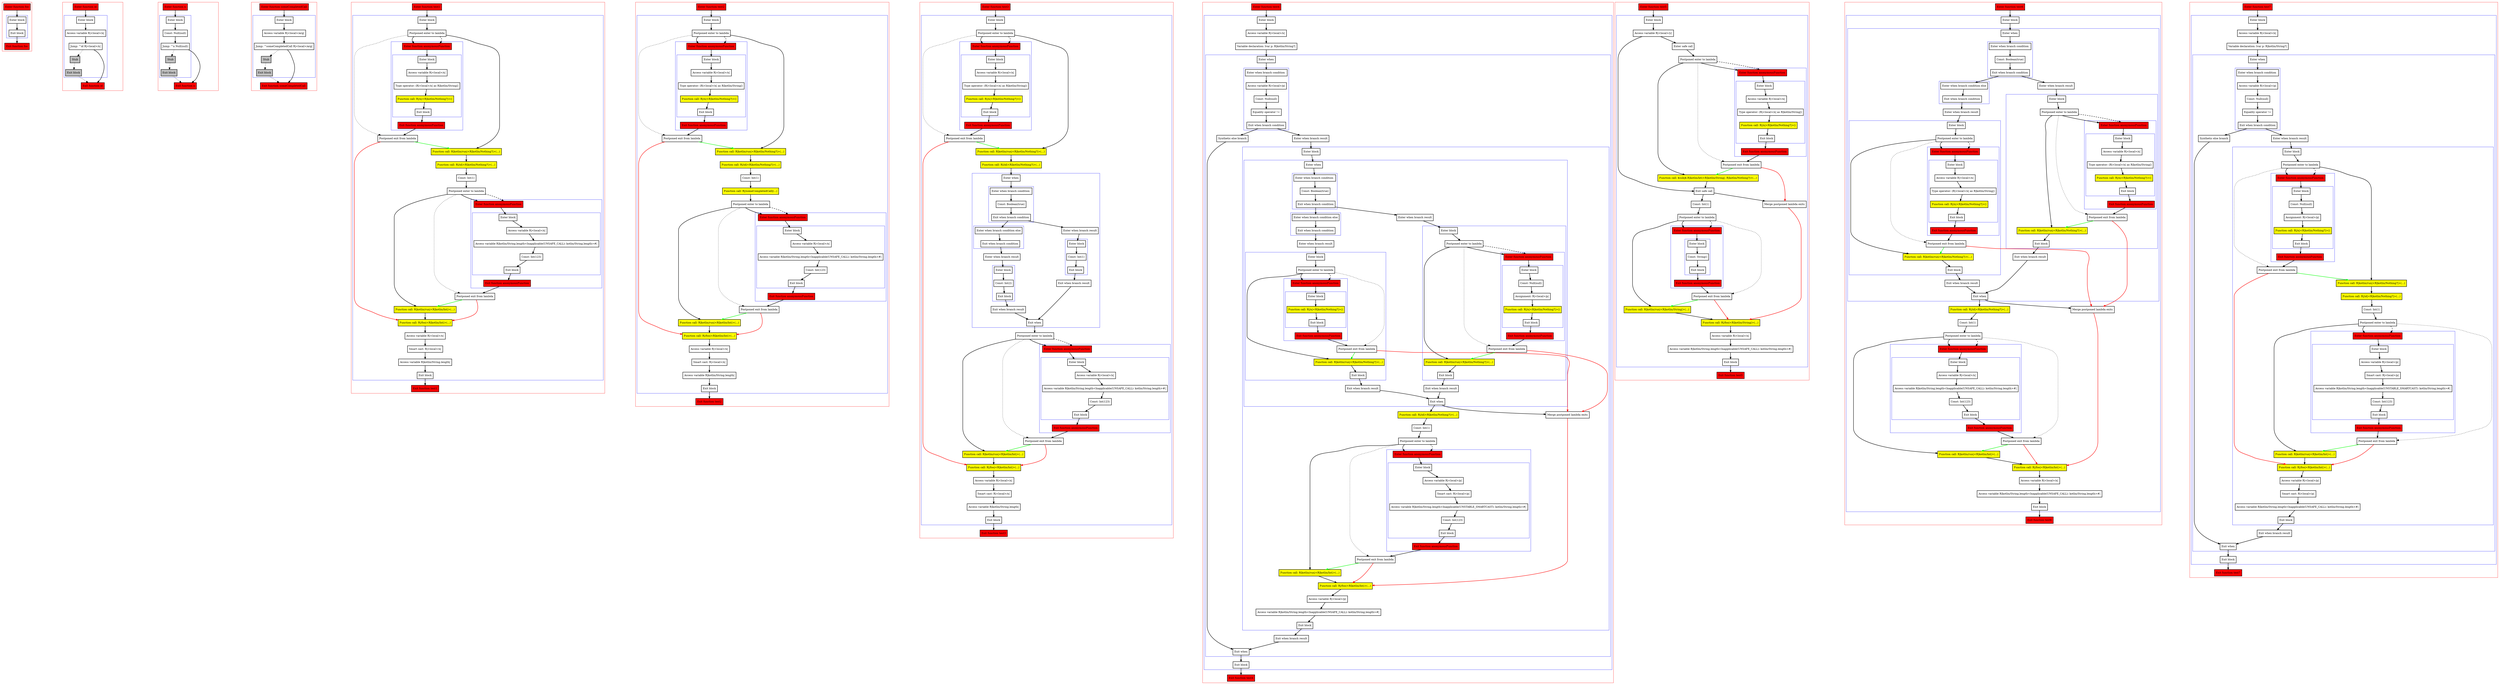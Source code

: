digraph flowFromInplaceLambda2_kt {
    graph [nodesep=3]
    node [shape=box penwidth=2]
    edge [penwidth=2]

    subgraph cluster_0 {
        color=red
        0 [label="Enter function foo" style="filled" fillcolor=red];
        subgraph cluster_1 {
            color=blue
            1 [label="Enter block"];
            2 [label="Exit block"];
        }
        3 [label="Exit function foo" style="filled" fillcolor=red];
    }
    0 -> {1};
    1 -> {2};
    2 -> {3};

    subgraph cluster_2 {
        color=red
        4 [label="Enter function id" style="filled" fillcolor=red];
        subgraph cluster_3 {
            color=blue
            5 [label="Enter block"];
            6 [label="Access variable R|<local>/x|"];
            7 [label="Jump: ^id R|<local>/x|"];
            8 [label="Stub" style="filled" fillcolor=gray];
            9 [label="Exit block" style="filled" fillcolor=gray];
        }
        10 [label="Exit function id" style="filled" fillcolor=red];
    }
    4 -> {5};
    5 -> {6};
    6 -> {7};
    7 -> {10};
    7 -> {8} [style=dotted];
    8 -> {9} [style=dotted];
    9 -> {10} [style=dotted];

    subgraph cluster_4 {
        color=red
        11 [label="Enter function n" style="filled" fillcolor=red];
        subgraph cluster_5 {
            color=blue
            12 [label="Enter block"];
            13 [label="Const: Null(null)"];
            14 [label="Jump: ^n Null(null)"];
            15 [label="Stub" style="filled" fillcolor=gray];
            16 [label="Exit block" style="filled" fillcolor=gray];
        }
        17 [label="Exit function n" style="filled" fillcolor=red];
    }
    11 -> {12};
    12 -> {13};
    13 -> {14};
    14 -> {17};
    14 -> {15} [style=dotted];
    15 -> {16} [style=dotted];
    16 -> {17} [style=dotted];

    subgraph cluster_6 {
        color=red
        18 [label="Enter function someCompletedCall" style="filled" fillcolor=red];
        subgraph cluster_7 {
            color=blue
            19 [label="Enter block"];
            20 [label="Access variable R|<local>/arg|"];
            21 [label="Jump: ^someCompletedCall R|<local>/arg|"];
            22 [label="Stub" style="filled" fillcolor=gray];
            23 [label="Exit block" style="filled" fillcolor=gray];
        }
        24 [label="Exit function someCompletedCall" style="filled" fillcolor=red];
    }
    18 -> {19};
    19 -> {20};
    20 -> {21};
    21 -> {24};
    21 -> {22} [style=dotted];
    22 -> {23} [style=dotted];
    23 -> {24} [style=dotted];

    subgraph cluster_8 {
        color=red
        25 [label="Enter function test1" style="filled" fillcolor=red];
        subgraph cluster_9 {
            color=blue
            26 [label="Enter block"];
            27 [label="Postponed enter to lambda"];
            subgraph cluster_10 {
                color=blue
                28 [label="Enter function anonymousFunction" style="filled" fillcolor=red];
                subgraph cluster_11 {
                    color=blue
                    29 [label="Enter block"];
                    30 [label="Access variable R|<local>/x|"];
                    31 [label="Type operator: (R|<local>/x| as R|kotlin/String|)"];
                    32 [label="Function call: R|/n|<R|kotlin/Nothing?|>()" style="filled" fillcolor=yellow];
                    33 [label="Exit block"];
                }
                34 [label="Exit function anonymousFunction" style="filled" fillcolor=red];
            }
            35 [label="Postponed exit from lambda"];
            36 [label="Function call: R|kotlin/run|<R|kotlin/Nothing?|>(...)" style="filled" fillcolor=yellow];
            37 [label="Function call: R|/id|<R|kotlin/Nothing?|>(...)" style="filled" fillcolor=yellow];
            38 [label="Const: Int(1)"];
            39 [label="Postponed enter to lambda"];
            subgraph cluster_12 {
                color=blue
                40 [label="Enter function anonymousFunction" style="filled" fillcolor=red];
                subgraph cluster_13 {
                    color=blue
                    41 [label="Enter block"];
                    42 [label="Access variable R|<local>/x|"];
                    43 [label="Access variable R|kotlin/String.length<Inapplicable(UNSAFE_CALL): kotlin/String.length>#|"];
                    44 [label="Const: Int(123)"];
                    45 [label="Exit block"];
                }
                46 [label="Exit function anonymousFunction" style="filled" fillcolor=red];
            }
            47 [label="Postponed exit from lambda"];
            48 [label="Function call: R|kotlin/run|<R|kotlin/Int|>(...)" style="filled" fillcolor=yellow];
            49 [label="Function call: R|/foo|<R|kotlin/Int|>(...)" style="filled" fillcolor=yellow];
            50 [label="Access variable R|<local>/x|"];
            51 [label="Smart cast: R|<local>/x|"];
            52 [label="Access variable R|kotlin/String.length|"];
            53 [label="Exit block"];
        }
        54 [label="Exit function test1" style="filled" fillcolor=red];
    }
    25 -> {26};
    26 -> {27};
    27 -> {28 36};
    27 -> {35} [style=dotted];
    27 -> {28} [style=dashed];
    28 -> {29};
    29 -> {30};
    30 -> {31};
    31 -> {32};
    32 -> {33};
    33 -> {34};
    34 -> {35};
    35 -> {36} [color=green];
    35 -> {49} [color=red];
    36 -> {37};
    37 -> {38};
    38 -> {39};
    39 -> {40 48};
    39 -> {47} [style=dotted];
    39 -> {40} [style=dashed];
    40 -> {41};
    41 -> {42};
    42 -> {43};
    43 -> {44};
    44 -> {45};
    45 -> {46};
    46 -> {47};
    47 -> {48} [color=green];
    47 -> {49} [color=red];
    48 -> {49};
    49 -> {50};
    50 -> {51};
    51 -> {52};
    52 -> {53};
    53 -> {54};

    subgraph cluster_14 {
        color=red
        55 [label="Enter function test2" style="filled" fillcolor=red];
        subgraph cluster_15 {
            color=blue
            56 [label="Enter block"];
            57 [label="Postponed enter to lambda"];
            subgraph cluster_16 {
                color=blue
                58 [label="Enter function anonymousFunction" style="filled" fillcolor=red];
                subgraph cluster_17 {
                    color=blue
                    59 [label="Enter block"];
                    60 [label="Access variable R|<local>/x|"];
                    61 [label="Type operator: (R|<local>/x| as R|kotlin/String|)"];
                    62 [label="Function call: R|/n|<R|kotlin/Nothing?|>()" style="filled" fillcolor=yellow];
                    63 [label="Exit block"];
                }
                64 [label="Exit function anonymousFunction" style="filled" fillcolor=red];
            }
            65 [label="Postponed exit from lambda"];
            66 [label="Function call: R|kotlin/run|<R|kotlin/Nothing?|>(...)" style="filled" fillcolor=yellow];
            67 [label="Function call: R|/id|<R|kotlin/Nothing?|>(...)" style="filled" fillcolor=yellow];
            68 [label="Const: Int(1)"];
            69 [label="Function call: R|/someCompletedCall|(...)" style="filled" fillcolor=yellow];
            70 [label="Postponed enter to lambda"];
            subgraph cluster_18 {
                color=blue
                71 [label="Enter function anonymousFunction" style="filled" fillcolor=red];
                subgraph cluster_19 {
                    color=blue
                    72 [label="Enter block"];
                    73 [label="Access variable R|<local>/x|"];
                    74 [label="Access variable R|kotlin/String.length<Inapplicable(UNSAFE_CALL): kotlin/String.length>#|"];
                    75 [label="Const: Int(123)"];
                    76 [label="Exit block"];
                }
                77 [label="Exit function anonymousFunction" style="filled" fillcolor=red];
            }
            78 [label="Postponed exit from lambda"];
            79 [label="Function call: R|kotlin/run|<R|kotlin/Int|>(...)" style="filled" fillcolor=yellow];
            80 [label="Function call: R|/foo|<R|kotlin/Int|>(...)" style="filled" fillcolor=yellow];
            81 [label="Access variable R|<local>/x|"];
            82 [label="Smart cast: R|<local>/x|"];
            83 [label="Access variable R|kotlin/String.length|"];
            84 [label="Exit block"];
        }
        85 [label="Exit function test2" style="filled" fillcolor=red];
    }
    55 -> {56};
    56 -> {57};
    57 -> {58 66};
    57 -> {65} [style=dotted];
    57 -> {58} [style=dashed];
    58 -> {59};
    59 -> {60};
    60 -> {61};
    61 -> {62};
    62 -> {63};
    63 -> {64};
    64 -> {65};
    65 -> {66} [color=green];
    65 -> {80} [color=red];
    66 -> {67};
    67 -> {68};
    68 -> {69};
    69 -> {70};
    70 -> {71 79};
    70 -> {78} [style=dotted];
    70 -> {71} [style=dashed];
    71 -> {72};
    72 -> {73};
    73 -> {74};
    74 -> {75};
    75 -> {76};
    76 -> {77};
    77 -> {78};
    78 -> {79} [color=green];
    78 -> {80} [color=red];
    79 -> {80};
    80 -> {81};
    81 -> {82};
    82 -> {83};
    83 -> {84};
    84 -> {85};

    subgraph cluster_20 {
        color=red
        86 [label="Enter function test3" style="filled" fillcolor=red];
        subgraph cluster_21 {
            color=blue
            87 [label="Enter block"];
            88 [label="Postponed enter to lambda"];
            subgraph cluster_22 {
                color=blue
                89 [label="Enter function anonymousFunction" style="filled" fillcolor=red];
                subgraph cluster_23 {
                    color=blue
                    90 [label="Enter block"];
                    91 [label="Access variable R|<local>/x|"];
                    92 [label="Type operator: (R|<local>/x| as R|kotlin/String|)"];
                    93 [label="Function call: R|/n|<R|kotlin/Nothing?|>()" style="filled" fillcolor=yellow];
                    94 [label="Exit block"];
                }
                95 [label="Exit function anonymousFunction" style="filled" fillcolor=red];
            }
            96 [label="Postponed exit from lambda"];
            97 [label="Function call: R|kotlin/run|<R|kotlin/Nothing?|>(...)" style="filled" fillcolor=yellow];
            98 [label="Function call: R|/id|<R|kotlin/Nothing?|>(...)" style="filled" fillcolor=yellow];
            subgraph cluster_24 {
                color=blue
                99 [label="Enter when"];
                subgraph cluster_25 {
                    color=blue
                    100 [label="Enter when branch condition "];
                    101 [label="Const: Boolean(true)"];
                    102 [label="Exit when branch condition"];
                }
                subgraph cluster_26 {
                    color=blue
                    103 [label="Enter when branch condition else"];
                    104 [label="Exit when branch condition"];
                }
                105 [label="Enter when branch result"];
                subgraph cluster_27 {
                    color=blue
                    106 [label="Enter block"];
                    107 [label="Const: Int(2)"];
                    108 [label="Exit block"];
                }
                109 [label="Exit when branch result"];
                110 [label="Enter when branch result"];
                subgraph cluster_28 {
                    color=blue
                    111 [label="Enter block"];
                    112 [label="Const: Int(1)"];
                    113 [label="Exit block"];
                }
                114 [label="Exit when branch result"];
                115 [label="Exit when"];
            }
            116 [label="Postponed enter to lambda"];
            subgraph cluster_29 {
                color=blue
                117 [label="Enter function anonymousFunction" style="filled" fillcolor=red];
                subgraph cluster_30 {
                    color=blue
                    118 [label="Enter block"];
                    119 [label="Access variable R|<local>/x|"];
                    120 [label="Access variable R|kotlin/String.length<Inapplicable(UNSAFE_CALL): kotlin/String.length>#|"];
                    121 [label="Const: Int(123)"];
                    122 [label="Exit block"];
                }
                123 [label="Exit function anonymousFunction" style="filled" fillcolor=red];
            }
            124 [label="Postponed exit from lambda"];
            125 [label="Function call: R|kotlin/run|<R|kotlin/Int|>(...)" style="filled" fillcolor=yellow];
            126 [label="Function call: R|/foo|<R|kotlin/Int|>(...)" style="filled" fillcolor=yellow];
            127 [label="Access variable R|<local>/x|"];
            128 [label="Smart cast: R|<local>/x|"];
            129 [label="Access variable R|kotlin/String.length|"];
            130 [label="Exit block"];
        }
        131 [label="Exit function test3" style="filled" fillcolor=red];
    }
    86 -> {87};
    87 -> {88};
    88 -> {89 97};
    88 -> {96} [style=dotted];
    88 -> {89} [style=dashed];
    89 -> {90};
    90 -> {91};
    91 -> {92};
    92 -> {93};
    93 -> {94};
    94 -> {95};
    95 -> {96};
    96 -> {97} [color=green];
    96 -> {126} [color=red];
    97 -> {98};
    98 -> {99};
    99 -> {100};
    100 -> {101};
    101 -> {102};
    102 -> {103 110};
    103 -> {104};
    104 -> {105};
    105 -> {106};
    106 -> {107};
    107 -> {108};
    108 -> {109};
    109 -> {115};
    110 -> {111};
    111 -> {112};
    112 -> {113};
    113 -> {114};
    114 -> {115};
    115 -> {116};
    116 -> {117 125};
    116 -> {124} [style=dotted];
    116 -> {117} [style=dashed];
    117 -> {118};
    118 -> {119};
    119 -> {120};
    120 -> {121};
    121 -> {122};
    122 -> {123};
    123 -> {124};
    124 -> {125} [color=green];
    124 -> {126} [color=red];
    125 -> {126};
    126 -> {127};
    127 -> {128};
    128 -> {129};
    129 -> {130};
    130 -> {131};

    subgraph cluster_31 {
        color=red
        132 [label="Enter function test4" style="filled" fillcolor=red];
        subgraph cluster_32 {
            color=blue
            133 [label="Enter block"];
            134 [label="Access variable R|<local>/x|"];
            135 [label="Variable declaration: lvar p: R|kotlin/String?|"];
            subgraph cluster_33 {
                color=blue
                136 [label="Enter when"];
                subgraph cluster_34 {
                    color=blue
                    137 [label="Enter when branch condition "];
                    138 [label="Access variable R|<local>/p|"];
                    139 [label="Const: Null(null)"];
                    140 [label="Equality operator !="];
                    141 [label="Exit when branch condition"];
                }
                142 [label="Synthetic else branch"];
                143 [label="Enter when branch result"];
                subgraph cluster_35 {
                    color=blue
                    144 [label="Enter block"];
                    subgraph cluster_36 {
                        color=blue
                        145 [label="Enter when"];
                        subgraph cluster_37 {
                            color=blue
                            146 [label="Enter when branch condition "];
                            147 [label="Const: Boolean(true)"];
                            148 [label="Exit when branch condition"];
                        }
                        subgraph cluster_38 {
                            color=blue
                            149 [label="Enter when branch condition else"];
                            150 [label="Exit when branch condition"];
                        }
                        151 [label="Enter when branch result"];
                        subgraph cluster_39 {
                            color=blue
                            152 [label="Enter block"];
                            153 [label="Postponed enter to lambda"];
                            subgraph cluster_40 {
                                color=blue
                                154 [label="Enter function anonymousFunction" style="filled" fillcolor=red];
                                subgraph cluster_41 {
                                    color=blue
                                    155 [label="Enter block"];
                                    156 [label="Function call: R|/n|<R|kotlin/Nothing?|>()" style="filled" fillcolor=yellow];
                                    157 [label="Exit block"];
                                }
                                158 [label="Exit function anonymousFunction" style="filled" fillcolor=red];
                            }
                            159 [label="Postponed exit from lambda"];
                            160 [label="Function call: R|kotlin/run|<R|kotlin/Nothing?|>(...)" style="filled" fillcolor=yellow];
                            161 [label="Exit block"];
                        }
                        162 [label="Exit when branch result"];
                        163 [label="Enter when branch result"];
                        subgraph cluster_42 {
                            color=blue
                            164 [label="Enter block"];
                            165 [label="Postponed enter to lambda"];
                            subgraph cluster_43 {
                                color=blue
                                166 [label="Enter function anonymousFunction" style="filled" fillcolor=red];
                                subgraph cluster_44 {
                                    color=blue
                                    167 [label="Enter block"];
                                    168 [label="Const: Null(null)"];
                                    169 [label="Assignment: R|<local>/p|"];
                                    170 [label="Function call: R|/n|<R|kotlin/Nothing?|>()" style="filled" fillcolor=yellow];
                                    171 [label="Exit block"];
                                }
                                172 [label="Exit function anonymousFunction" style="filled" fillcolor=red];
                            }
                            173 [label="Postponed exit from lambda"];
                            174 [label="Function call: R|kotlin/run|<R|kotlin/Nothing?|>(...)" style="filled" fillcolor=yellow];
                            175 [label="Exit block"];
                        }
                        176 [label="Exit when branch result"];
                        177 [label="Exit when"];
                    }
                    178 [label="Function call: R|/id|<R|kotlin/Nothing?|>(...)" style="filled" fillcolor=yellow];
                    179 [label="Const: Int(1)"];
                    180 [label="Postponed enter to lambda"];
                    subgraph cluster_45 {
                        color=blue
                        181 [label="Enter function anonymousFunction" style="filled" fillcolor=red];
                        subgraph cluster_46 {
                            color=blue
                            182 [label="Enter block"];
                            183 [label="Access variable R|<local>/p|"];
                            184 [label="Smart cast: R|<local>/p|"];
                            185 [label="Access variable R|kotlin/String.length<Inapplicable(UNSTABLE_SMARTCAST): kotlin/String.length>#|"];
                            186 [label="Const: Int(123)"];
                            187 [label="Exit block"];
                        }
                        188 [label="Exit function anonymousFunction" style="filled" fillcolor=red];
                    }
                    189 [label="Postponed exit from lambda"];
                    190 [label="Function call: R|kotlin/run|<R|kotlin/Int|>(...)" style="filled" fillcolor=yellow];
                    191 [label="Merge postponed lambda exits"];
                    192 [label="Function call: R|/foo|<R|kotlin/Int|>(...)" style="filled" fillcolor=yellow];
                    193 [label="Access variable R|<local>/p|"];
                    194 [label="Access variable R|kotlin/String.length<Inapplicable(UNSAFE_CALL): kotlin/String.length>#|"];
                    195 [label="Exit block"];
                }
                196 [label="Exit when branch result"];
                197 [label="Exit when"];
            }
            198 [label="Exit block"];
        }
        199 [label="Exit function test4" style="filled" fillcolor=red];
    }
    132 -> {133};
    133 -> {134};
    134 -> {135};
    135 -> {136};
    136 -> {137};
    137 -> {138};
    138 -> {139};
    139 -> {140};
    140 -> {141};
    141 -> {142 143};
    142 -> {197};
    143 -> {144};
    144 -> {145};
    145 -> {146};
    146 -> {147};
    147 -> {148};
    148 -> {149 163};
    149 -> {150};
    150 -> {151};
    151 -> {152};
    152 -> {153};
    153 -> {154 160};
    153 -> {159} [style=dotted];
    153 -> {154} [style=dashed];
    154 -> {155};
    155 -> {156};
    156 -> {157};
    157 -> {158};
    158 -> {159};
    159 -> {160} [color=green];
    159 -> {191} [color=red];
    160 -> {161};
    161 -> {162};
    162 -> {177};
    163 -> {164};
    164 -> {165};
    165 -> {166 174};
    165 -> {173} [style=dotted];
    165 -> {166} [style=dashed];
    166 -> {167};
    167 -> {168};
    168 -> {169};
    169 -> {170};
    170 -> {171};
    171 -> {172};
    172 -> {173};
    173 -> {174} [color=green];
    173 -> {191} [color=red];
    174 -> {175};
    175 -> {176};
    176 -> {177};
    177 -> {178 191};
    178 -> {179};
    179 -> {180};
    180 -> {181 190};
    180 -> {189} [style=dotted];
    180 -> {181} [style=dashed];
    181 -> {182};
    182 -> {183};
    183 -> {184};
    184 -> {185};
    185 -> {186};
    186 -> {187};
    187 -> {188};
    188 -> {189};
    189 -> {190} [color=green];
    189 -> {192} [color=red];
    190 -> {192};
    191 -> {192} [color=red];
    192 -> {193};
    193 -> {194};
    194 -> {195};
    195 -> {196};
    196 -> {197};
    197 -> {198};
    198 -> {199};

    subgraph cluster_47 {
        color=red
        200 [label="Enter function test5" style="filled" fillcolor=red];
        subgraph cluster_48 {
            color=blue
            201 [label="Enter block"];
            202 [label="Access variable R|<local>/y|"];
            203 [label="Enter safe call"];
            204 [label="Postponed enter to lambda"];
            subgraph cluster_49 {
                color=blue
                205 [label="Enter function anonymousFunction" style="filled" fillcolor=red];
                subgraph cluster_50 {
                    color=blue
                    206 [label="Enter block"];
                    207 [label="Access variable R|<local>/x|"];
                    208 [label="Type operator: (R|<local>/x| as R|kotlin/String|)"];
                    209 [label="Function call: R|/n|<R|kotlin/Nothing?|>()" style="filled" fillcolor=yellow];
                    210 [label="Exit block"];
                }
                211 [label="Exit function anonymousFunction" style="filled" fillcolor=red];
            }
            212 [label="Postponed exit from lambda"];
            213 [label="Function call: $subj$.R|kotlin/let|<R|kotlin/String|, R|kotlin/Nothing?|>(...)" style="filled" fillcolor=yellow];
            214 [label="Exit safe call"];
            215 [label="Const: Int(1)"];
            216 [label="Postponed enter to lambda"];
            subgraph cluster_51 {
                color=blue
                217 [label="Enter function anonymousFunction" style="filled" fillcolor=red];
                subgraph cluster_52 {
                    color=blue
                    218 [label="Enter block"];
                    219 [label="Const: String()"];
                    220 [label="Exit block"];
                }
                221 [label="Exit function anonymousFunction" style="filled" fillcolor=red];
            }
            222 [label="Postponed exit from lambda"];
            223 [label="Function call: R|kotlin/run|<R|kotlin/String|>(...)" style="filled" fillcolor=yellow];
            224 [label="Merge postponed lambda exits"];
            225 [label="Function call: R|/foo|<R|kotlin/String|>(...)" style="filled" fillcolor=yellow];
            226 [label="Access variable R|<local>/x|"];
            227 [label="Access variable R|kotlin/String.length<Inapplicable(UNSAFE_CALL): kotlin/String.length>#|"];
            228 [label="Exit block"];
        }
        229 [label="Exit function test5" style="filled" fillcolor=red];
    }
    200 -> {201};
    201 -> {202};
    202 -> {203 214};
    203 -> {204};
    204 -> {205 213};
    204 -> {212} [style=dotted];
    204 -> {205} [style=dashed];
    205 -> {206};
    206 -> {207};
    207 -> {208};
    208 -> {209};
    209 -> {210};
    210 -> {211};
    211 -> {212};
    212 -> {213} [color=green];
    212 -> {224} [color=red];
    213 -> {214};
    214 -> {215 224};
    215 -> {216};
    216 -> {217 223};
    216 -> {222} [style=dotted];
    216 -> {217} [style=dashed];
    217 -> {218};
    218 -> {219};
    219 -> {220};
    220 -> {221};
    221 -> {222};
    222 -> {223} [color=green];
    222 -> {225} [color=red];
    223 -> {225};
    224 -> {225} [color=red];
    225 -> {226};
    226 -> {227};
    227 -> {228};
    228 -> {229};

    subgraph cluster_53 {
        color=red
        230 [label="Enter function test6" style="filled" fillcolor=red];
        subgraph cluster_54 {
            color=blue
            231 [label="Enter block"];
            subgraph cluster_55 {
                color=blue
                232 [label="Enter when"];
                subgraph cluster_56 {
                    color=blue
                    233 [label="Enter when branch condition "];
                    234 [label="Const: Boolean(true)"];
                    235 [label="Exit when branch condition"];
                }
                subgraph cluster_57 {
                    color=blue
                    236 [label="Enter when branch condition else"];
                    237 [label="Exit when branch condition"];
                }
                238 [label="Enter when branch result"];
                subgraph cluster_58 {
                    color=blue
                    239 [label="Enter block"];
                    240 [label="Postponed enter to lambda"];
                    subgraph cluster_59 {
                        color=blue
                        241 [label="Enter function anonymousFunction" style="filled" fillcolor=red];
                        subgraph cluster_60 {
                            color=blue
                            242 [label="Enter block"];
                            243 [label="Access variable R|<local>/x|"];
                            244 [label="Type operator: (R|<local>/x| as R|kotlin/String|)"];
                            245 [label="Function call: R|/n|<R|kotlin/Nothing?|>()" style="filled" fillcolor=yellow];
                            246 [label="Exit block"];
                        }
                        247 [label="Exit function anonymousFunction" style="filled" fillcolor=red];
                    }
                    248 [label="Postponed exit from lambda"];
                    249 [label="Function call: R|kotlin/run|<R|kotlin/Nothing?|>(...)" style="filled" fillcolor=yellow];
                    250 [label="Exit block"];
                }
                251 [label="Exit when branch result"];
                252 [label="Enter when branch result"];
                subgraph cluster_61 {
                    color=blue
                    253 [label="Enter block"];
                    254 [label="Postponed enter to lambda"];
                    subgraph cluster_62 {
                        color=blue
                        255 [label="Enter function anonymousFunction" style="filled" fillcolor=red];
                        subgraph cluster_63 {
                            color=blue
                            256 [label="Enter block"];
                            257 [label="Access variable R|<local>/x|"];
                            258 [label="Type operator: (R|<local>/x| as R|kotlin/String|)"];
                            259 [label="Function call: R|/n|<R|kotlin/Nothing?|>()" style="filled" fillcolor=yellow];
                            260 [label="Exit block"];
                        }
                        261 [label="Exit function anonymousFunction" style="filled" fillcolor=red];
                    }
                    262 [label="Postponed exit from lambda"];
                    263 [label="Function call: R|kotlin/run|<R|kotlin/Nothing?|>(...)" style="filled" fillcolor=yellow];
                    264 [label="Exit block"];
                }
                265 [label="Exit when branch result"];
                266 [label="Exit when"];
            }
            267 [label="Function call: R|/id|<R|kotlin/Nothing?|>(...)" style="filled" fillcolor=yellow];
            268 [label="Const: Int(1)"];
            269 [label="Postponed enter to lambda"];
            subgraph cluster_64 {
                color=blue
                270 [label="Enter function anonymousFunction" style="filled" fillcolor=red];
                subgraph cluster_65 {
                    color=blue
                    271 [label="Enter block"];
                    272 [label="Access variable R|<local>/x|"];
                    273 [label="Access variable R|kotlin/String.length<Inapplicable(UNSAFE_CALL): kotlin/String.length>#|"];
                    274 [label="Const: Int(123)"];
                    275 [label="Exit block"];
                }
                276 [label="Exit function anonymousFunction" style="filled" fillcolor=red];
            }
            277 [label="Postponed exit from lambda"];
            278 [label="Function call: R|kotlin/run|<R|kotlin/Int|>(...)" style="filled" fillcolor=yellow];
            279 [label="Merge postponed lambda exits"];
            280 [label="Function call: R|/foo|<R|kotlin/Int|>(...)" style="filled" fillcolor=yellow];
            281 [label="Access variable R|<local>/x|"];
            282 [label="Access variable R|kotlin/String.length<Inapplicable(UNSAFE_CALL): kotlin/String.length>#|"];
            283 [label="Exit block"];
        }
        284 [label="Exit function test6" style="filled" fillcolor=red];
    }
    230 -> {231};
    231 -> {232};
    232 -> {233};
    233 -> {234};
    234 -> {235};
    235 -> {236 252};
    236 -> {237};
    237 -> {238};
    238 -> {239};
    239 -> {240};
    240 -> {241 249};
    240 -> {248} [style=dotted];
    240 -> {241} [style=dashed];
    241 -> {242};
    242 -> {243};
    243 -> {244};
    244 -> {245};
    245 -> {246};
    246 -> {247};
    247 -> {248};
    248 -> {249} [color=green];
    248 -> {279} [color=red];
    249 -> {250};
    250 -> {251};
    251 -> {266};
    252 -> {253};
    253 -> {254};
    254 -> {255 263};
    254 -> {262} [style=dotted];
    254 -> {255} [style=dashed];
    255 -> {256};
    256 -> {257};
    257 -> {258};
    258 -> {259};
    259 -> {260};
    260 -> {261};
    261 -> {262};
    262 -> {263} [color=green];
    262 -> {279} [color=red];
    263 -> {264};
    264 -> {265};
    265 -> {266};
    266 -> {267 279};
    267 -> {268};
    268 -> {269};
    269 -> {270 278};
    269 -> {277} [style=dotted];
    269 -> {270} [style=dashed];
    270 -> {271};
    271 -> {272};
    272 -> {273};
    273 -> {274};
    274 -> {275};
    275 -> {276};
    276 -> {277};
    277 -> {278} [color=green];
    277 -> {280} [color=red];
    278 -> {280};
    279 -> {280} [color=red];
    280 -> {281};
    281 -> {282};
    282 -> {283};
    283 -> {284};

    subgraph cluster_66 {
        color=red
        285 [label="Enter function test7" style="filled" fillcolor=red];
        subgraph cluster_67 {
            color=blue
            286 [label="Enter block"];
            287 [label="Access variable R|<local>/x|"];
            288 [label="Variable declaration: lvar p: R|kotlin/String?|"];
            subgraph cluster_68 {
                color=blue
                289 [label="Enter when"];
                subgraph cluster_69 {
                    color=blue
                    290 [label="Enter when branch condition "];
                    291 [label="Access variable R|<local>/p|"];
                    292 [label="Const: Null(null)"];
                    293 [label="Equality operator !="];
                    294 [label="Exit when branch condition"];
                }
                295 [label="Synthetic else branch"];
                296 [label="Enter when branch result"];
                subgraph cluster_70 {
                    color=blue
                    297 [label="Enter block"];
                    298 [label="Postponed enter to lambda"];
                    subgraph cluster_71 {
                        color=blue
                        299 [label="Enter function anonymousFunction" style="filled" fillcolor=red];
                        subgraph cluster_72 {
                            color=blue
                            300 [label="Enter block"];
                            301 [label="Const: Null(null)"];
                            302 [label="Assignment: R|<local>/p|"];
                            303 [label="Function call: R|/n|<R|kotlin/Nothing?|>()" style="filled" fillcolor=yellow];
                            304 [label="Exit block"];
                        }
                        305 [label="Exit function anonymousFunction" style="filled" fillcolor=red];
                    }
                    306 [label="Postponed exit from lambda"];
                    307 [label="Function call: R|kotlin/run|<R|kotlin/Nothing?|>(...)" style="filled" fillcolor=yellow];
                    308 [label="Function call: R|/id|<R|kotlin/Nothing?|>(...)" style="filled" fillcolor=yellow];
                    309 [label="Const: Int(1)"];
                    310 [label="Postponed enter to lambda"];
                    subgraph cluster_73 {
                        color=blue
                        311 [label="Enter function anonymousFunction" style="filled" fillcolor=red];
                        subgraph cluster_74 {
                            color=blue
                            312 [label="Enter block"];
                            313 [label="Access variable R|<local>/p|"];
                            314 [label="Smart cast: R|<local>/p|"];
                            315 [label="Access variable R|kotlin/String.length<Inapplicable(UNSTABLE_SMARTCAST): kotlin/String.length>#|"];
                            316 [label="Const: Int(123)"];
                            317 [label="Exit block"];
                        }
                        318 [label="Exit function anonymousFunction" style="filled" fillcolor=red];
                    }
                    319 [label="Postponed exit from lambda"];
                    320 [label="Function call: R|kotlin/run|<R|kotlin/Int|>(...)" style="filled" fillcolor=yellow];
                    321 [label="Function call: R|/foo|<R|kotlin/Int|>(...)" style="filled" fillcolor=yellow];
                    322 [label="Access variable R|<local>/p|"];
                    323 [label="Smart cast: R|<local>/p|"];
                    324 [label="Access variable R|kotlin/String.length<Inapplicable(UNSAFE_CALL): kotlin/String.length>#|"];
                    325 [label="Exit block"];
                }
                326 [label="Exit when branch result"];
                327 [label="Exit when"];
            }
            328 [label="Exit block"];
        }
        329 [label="Exit function test7" style="filled" fillcolor=red];
    }
    285 -> {286};
    286 -> {287};
    287 -> {288};
    288 -> {289};
    289 -> {290};
    290 -> {291};
    291 -> {292};
    292 -> {293};
    293 -> {294};
    294 -> {295 296};
    295 -> {327};
    296 -> {297};
    297 -> {298};
    298 -> {299 307};
    298 -> {306} [style=dotted];
    298 -> {299} [style=dashed];
    299 -> {300};
    300 -> {301};
    301 -> {302};
    302 -> {303};
    303 -> {304};
    304 -> {305};
    305 -> {306};
    306 -> {307} [color=green];
    306 -> {321} [color=red];
    307 -> {308};
    308 -> {309};
    309 -> {310};
    310 -> {311 320};
    310 -> {319} [style=dotted];
    310 -> {311} [style=dashed];
    311 -> {312};
    312 -> {313};
    313 -> {314};
    314 -> {315};
    315 -> {316};
    316 -> {317};
    317 -> {318};
    318 -> {319};
    319 -> {320} [color=green];
    319 -> {321} [color=red];
    320 -> {321};
    321 -> {322};
    322 -> {323};
    323 -> {324};
    324 -> {325};
    325 -> {326};
    326 -> {327};
    327 -> {328};
    328 -> {329};

}
